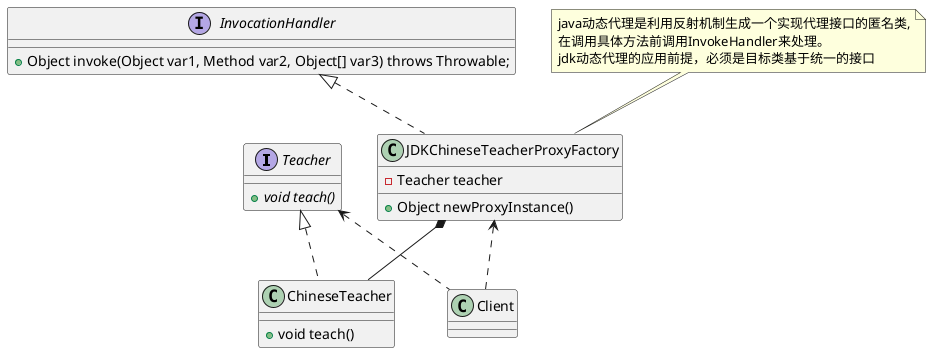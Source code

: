 @startuml

interface Teacher{
    {abstract} {method} + void teach()
}

class ChineseTeacher{
    {method} + void teach()
}

interface InvocationHandler {
    {method} + Object invoke(Object var1, Method var2, Object[] var3) throws Throwable;
}

class JDKChineseTeacherProxyFactory{
    {field} - Teacher teacher
    {method} + Object newProxyInstance()
}

class Client

Teacher <|.. ChineseTeacher
InvocationHandler <|.. JDKChineseTeacherProxyFactory
JDKChineseTeacherProxyFactory *-- ChineseTeacher

Teacher <.. Client
JDKChineseTeacherProxyFactory <.. Client

note top of JDKChineseTeacherProxyFactory :  java动态代理是利用反射机制生成一个实现代理接口的匿名类,\n在调用具体方法前调用InvokeHandler来处理。\njdk动态代理的应用前提，必须是目标类基于统一的接口

@enduml